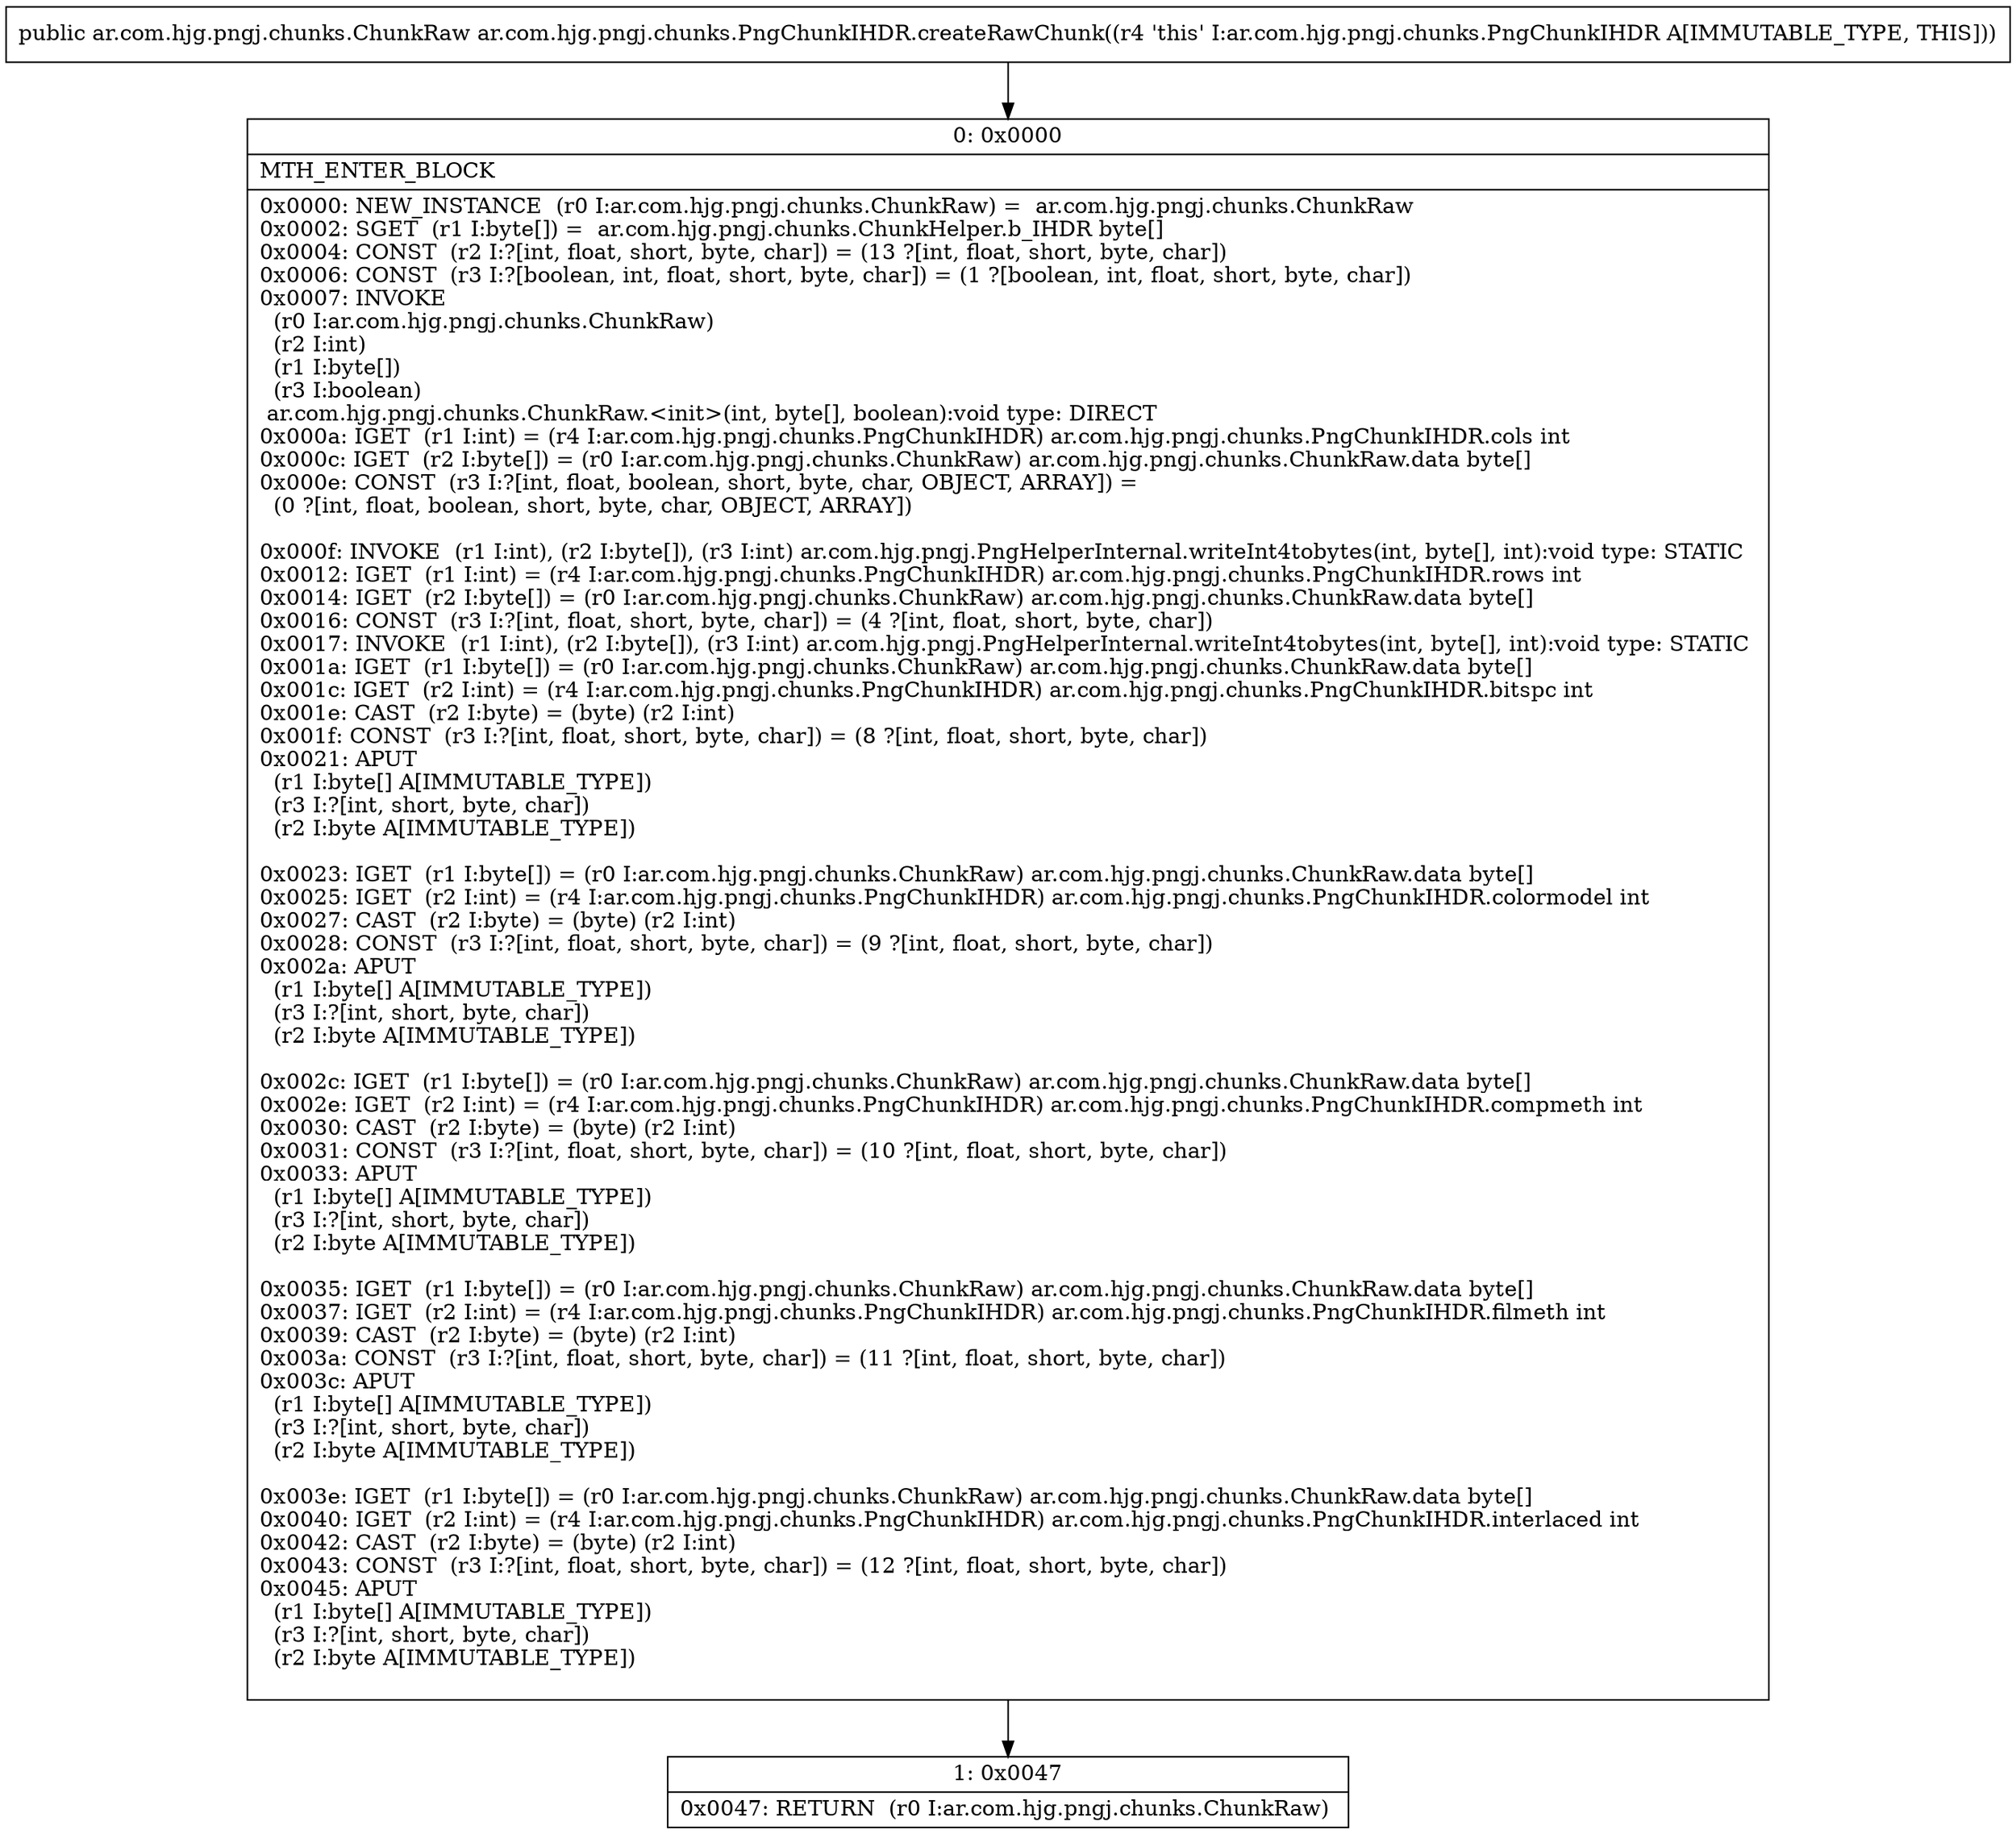digraph "CFG forar.com.hjg.pngj.chunks.PngChunkIHDR.createRawChunk()Lar\/com\/hjg\/pngj\/chunks\/ChunkRaw;" {
Node_0 [shape=record,label="{0\:\ 0x0000|MTH_ENTER_BLOCK\l|0x0000: NEW_INSTANCE  (r0 I:ar.com.hjg.pngj.chunks.ChunkRaw) =  ar.com.hjg.pngj.chunks.ChunkRaw \l0x0002: SGET  (r1 I:byte[]) =  ar.com.hjg.pngj.chunks.ChunkHelper.b_IHDR byte[] \l0x0004: CONST  (r2 I:?[int, float, short, byte, char]) = (13 ?[int, float, short, byte, char]) \l0x0006: CONST  (r3 I:?[boolean, int, float, short, byte, char]) = (1 ?[boolean, int, float, short, byte, char]) \l0x0007: INVOKE  \l  (r0 I:ar.com.hjg.pngj.chunks.ChunkRaw)\l  (r2 I:int)\l  (r1 I:byte[])\l  (r3 I:boolean)\l ar.com.hjg.pngj.chunks.ChunkRaw.\<init\>(int, byte[], boolean):void type: DIRECT \l0x000a: IGET  (r1 I:int) = (r4 I:ar.com.hjg.pngj.chunks.PngChunkIHDR) ar.com.hjg.pngj.chunks.PngChunkIHDR.cols int \l0x000c: IGET  (r2 I:byte[]) = (r0 I:ar.com.hjg.pngj.chunks.ChunkRaw) ar.com.hjg.pngj.chunks.ChunkRaw.data byte[] \l0x000e: CONST  (r3 I:?[int, float, boolean, short, byte, char, OBJECT, ARRAY]) = \l  (0 ?[int, float, boolean, short, byte, char, OBJECT, ARRAY])\l \l0x000f: INVOKE  (r1 I:int), (r2 I:byte[]), (r3 I:int) ar.com.hjg.pngj.PngHelperInternal.writeInt4tobytes(int, byte[], int):void type: STATIC \l0x0012: IGET  (r1 I:int) = (r4 I:ar.com.hjg.pngj.chunks.PngChunkIHDR) ar.com.hjg.pngj.chunks.PngChunkIHDR.rows int \l0x0014: IGET  (r2 I:byte[]) = (r0 I:ar.com.hjg.pngj.chunks.ChunkRaw) ar.com.hjg.pngj.chunks.ChunkRaw.data byte[] \l0x0016: CONST  (r3 I:?[int, float, short, byte, char]) = (4 ?[int, float, short, byte, char]) \l0x0017: INVOKE  (r1 I:int), (r2 I:byte[]), (r3 I:int) ar.com.hjg.pngj.PngHelperInternal.writeInt4tobytes(int, byte[], int):void type: STATIC \l0x001a: IGET  (r1 I:byte[]) = (r0 I:ar.com.hjg.pngj.chunks.ChunkRaw) ar.com.hjg.pngj.chunks.ChunkRaw.data byte[] \l0x001c: IGET  (r2 I:int) = (r4 I:ar.com.hjg.pngj.chunks.PngChunkIHDR) ar.com.hjg.pngj.chunks.PngChunkIHDR.bitspc int \l0x001e: CAST  (r2 I:byte) = (byte) (r2 I:int) \l0x001f: CONST  (r3 I:?[int, float, short, byte, char]) = (8 ?[int, float, short, byte, char]) \l0x0021: APUT  \l  (r1 I:byte[] A[IMMUTABLE_TYPE])\l  (r3 I:?[int, short, byte, char])\l  (r2 I:byte A[IMMUTABLE_TYPE])\l \l0x0023: IGET  (r1 I:byte[]) = (r0 I:ar.com.hjg.pngj.chunks.ChunkRaw) ar.com.hjg.pngj.chunks.ChunkRaw.data byte[] \l0x0025: IGET  (r2 I:int) = (r4 I:ar.com.hjg.pngj.chunks.PngChunkIHDR) ar.com.hjg.pngj.chunks.PngChunkIHDR.colormodel int \l0x0027: CAST  (r2 I:byte) = (byte) (r2 I:int) \l0x0028: CONST  (r3 I:?[int, float, short, byte, char]) = (9 ?[int, float, short, byte, char]) \l0x002a: APUT  \l  (r1 I:byte[] A[IMMUTABLE_TYPE])\l  (r3 I:?[int, short, byte, char])\l  (r2 I:byte A[IMMUTABLE_TYPE])\l \l0x002c: IGET  (r1 I:byte[]) = (r0 I:ar.com.hjg.pngj.chunks.ChunkRaw) ar.com.hjg.pngj.chunks.ChunkRaw.data byte[] \l0x002e: IGET  (r2 I:int) = (r4 I:ar.com.hjg.pngj.chunks.PngChunkIHDR) ar.com.hjg.pngj.chunks.PngChunkIHDR.compmeth int \l0x0030: CAST  (r2 I:byte) = (byte) (r2 I:int) \l0x0031: CONST  (r3 I:?[int, float, short, byte, char]) = (10 ?[int, float, short, byte, char]) \l0x0033: APUT  \l  (r1 I:byte[] A[IMMUTABLE_TYPE])\l  (r3 I:?[int, short, byte, char])\l  (r2 I:byte A[IMMUTABLE_TYPE])\l \l0x0035: IGET  (r1 I:byte[]) = (r0 I:ar.com.hjg.pngj.chunks.ChunkRaw) ar.com.hjg.pngj.chunks.ChunkRaw.data byte[] \l0x0037: IGET  (r2 I:int) = (r4 I:ar.com.hjg.pngj.chunks.PngChunkIHDR) ar.com.hjg.pngj.chunks.PngChunkIHDR.filmeth int \l0x0039: CAST  (r2 I:byte) = (byte) (r2 I:int) \l0x003a: CONST  (r3 I:?[int, float, short, byte, char]) = (11 ?[int, float, short, byte, char]) \l0x003c: APUT  \l  (r1 I:byte[] A[IMMUTABLE_TYPE])\l  (r3 I:?[int, short, byte, char])\l  (r2 I:byte A[IMMUTABLE_TYPE])\l \l0x003e: IGET  (r1 I:byte[]) = (r0 I:ar.com.hjg.pngj.chunks.ChunkRaw) ar.com.hjg.pngj.chunks.ChunkRaw.data byte[] \l0x0040: IGET  (r2 I:int) = (r4 I:ar.com.hjg.pngj.chunks.PngChunkIHDR) ar.com.hjg.pngj.chunks.PngChunkIHDR.interlaced int \l0x0042: CAST  (r2 I:byte) = (byte) (r2 I:int) \l0x0043: CONST  (r3 I:?[int, float, short, byte, char]) = (12 ?[int, float, short, byte, char]) \l0x0045: APUT  \l  (r1 I:byte[] A[IMMUTABLE_TYPE])\l  (r3 I:?[int, short, byte, char])\l  (r2 I:byte A[IMMUTABLE_TYPE])\l \l}"];
Node_1 [shape=record,label="{1\:\ 0x0047|0x0047: RETURN  (r0 I:ar.com.hjg.pngj.chunks.ChunkRaw) \l}"];
MethodNode[shape=record,label="{public ar.com.hjg.pngj.chunks.ChunkRaw ar.com.hjg.pngj.chunks.PngChunkIHDR.createRawChunk((r4 'this' I:ar.com.hjg.pngj.chunks.PngChunkIHDR A[IMMUTABLE_TYPE, THIS])) }"];
MethodNode -> Node_0;
Node_0 -> Node_1;
}


